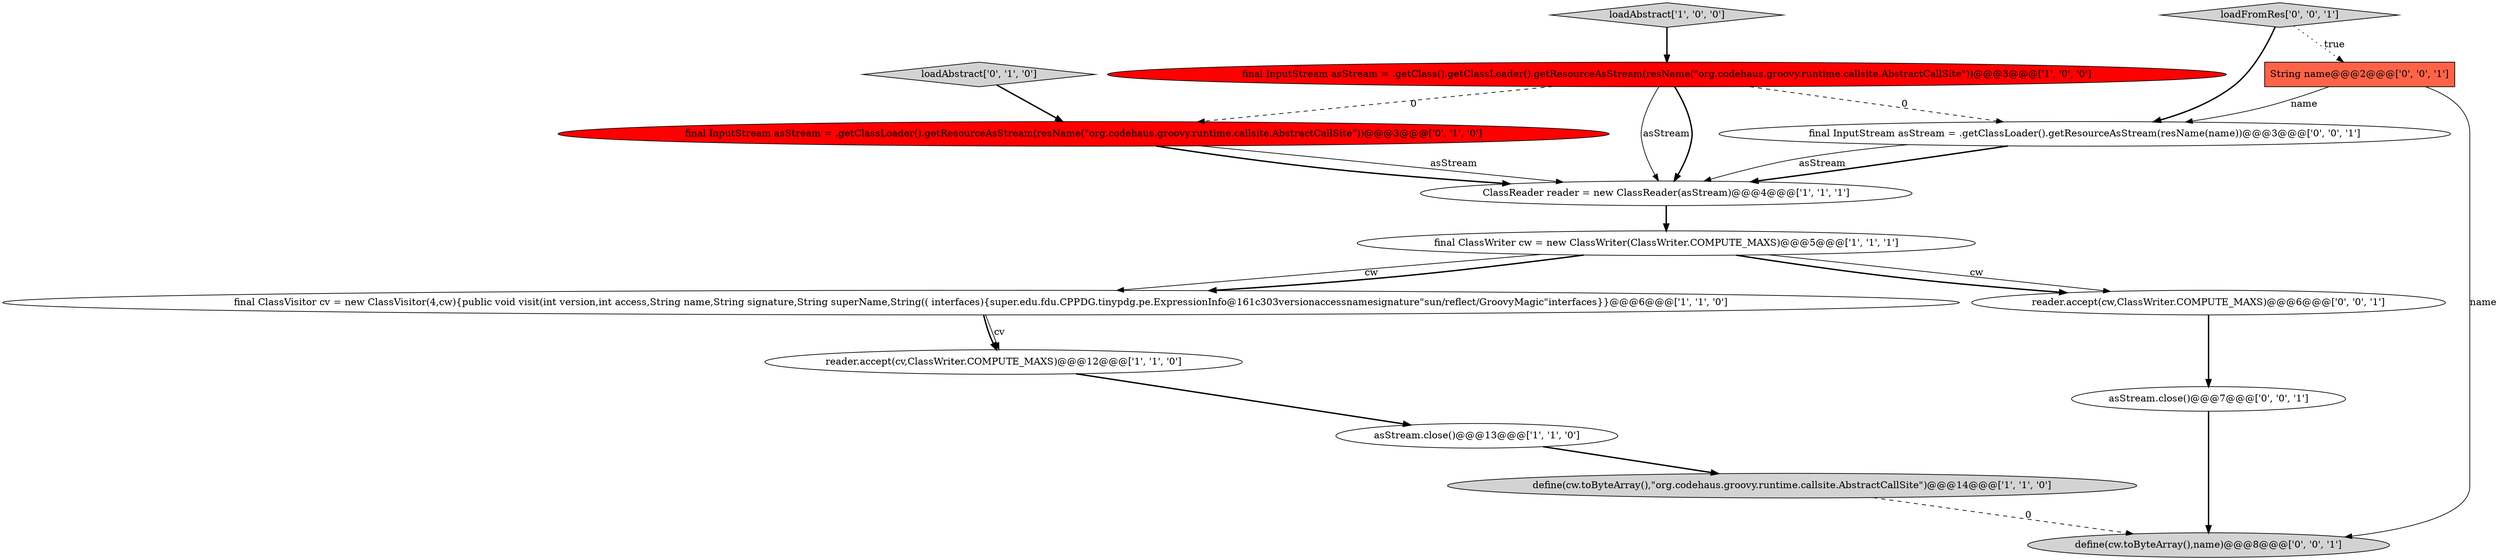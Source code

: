 digraph {
12 [style = filled, label = "reader.accept(cw,ClassWriter.COMPUTE_MAXS)@@@6@@@['0', '0', '1']", fillcolor = white, shape = ellipse image = "AAA0AAABBB3BBB"];
0 [style = filled, label = "reader.accept(cv,ClassWriter.COMPUTE_MAXS)@@@12@@@['1', '1', '0']", fillcolor = white, shape = ellipse image = "AAA0AAABBB1BBB"];
5 [style = filled, label = "loadAbstract['1', '0', '0']", fillcolor = lightgray, shape = diamond image = "AAA0AAABBB1BBB"];
14 [style = filled, label = "String name@@@2@@@['0', '0', '1']", fillcolor = tomato, shape = box image = "AAA0AAABBB3BBB"];
3 [style = filled, label = "final InputStream asStream = .getClass().getClassLoader().getResourceAsStream(resName(\"org.codehaus.groovy.runtime.callsite.AbstractCallSite\"))@@@3@@@['1', '0', '0']", fillcolor = red, shape = ellipse image = "AAA1AAABBB1BBB"];
8 [style = filled, label = "final InputStream asStream = .getClassLoader().getResourceAsStream(resName(\"org.codehaus.groovy.runtime.callsite.AbstractCallSite\"))@@@3@@@['0', '1', '0']", fillcolor = red, shape = ellipse image = "AAA1AAABBB2BBB"];
10 [style = filled, label = "loadFromRes['0', '0', '1']", fillcolor = lightgray, shape = diamond image = "AAA0AAABBB3BBB"];
11 [style = filled, label = "final InputStream asStream = .getClassLoader().getResourceAsStream(resName(name))@@@3@@@['0', '0', '1']", fillcolor = white, shape = ellipse image = "AAA0AAABBB3BBB"];
4 [style = filled, label = "asStream.close()@@@13@@@['1', '1', '0']", fillcolor = white, shape = ellipse image = "AAA0AAABBB1BBB"];
9 [style = filled, label = "loadAbstract['0', '1', '0']", fillcolor = lightgray, shape = diamond image = "AAA0AAABBB2BBB"];
2 [style = filled, label = "ClassReader reader = new ClassReader(asStream)@@@4@@@['1', '1', '1']", fillcolor = white, shape = ellipse image = "AAA0AAABBB1BBB"];
6 [style = filled, label = "final ClassWriter cw = new ClassWriter(ClassWriter.COMPUTE_MAXS)@@@5@@@['1', '1', '1']", fillcolor = white, shape = ellipse image = "AAA0AAABBB1BBB"];
1 [style = filled, label = "define(cw.toByteArray(),\"org.codehaus.groovy.runtime.callsite.AbstractCallSite\")@@@14@@@['1', '1', '0']", fillcolor = lightgray, shape = ellipse image = "AAA0AAABBB1BBB"];
7 [style = filled, label = "final ClassVisitor cv = new ClassVisitor(4,cw){public void visit(int version,int access,String name,String signature,String superName,String(( interfaces){super.edu.fdu.CPPDG.tinypdg.pe.ExpressionInfo@161c303versionaccessnamesignature\"sun/reflect/GroovyMagic\"interfaces}}@@@6@@@['1', '1', '0']", fillcolor = white, shape = ellipse image = "AAA0AAABBB1BBB"];
15 [style = filled, label = "define(cw.toByteArray(),name)@@@8@@@['0', '0', '1']", fillcolor = lightgray, shape = ellipse image = "AAA0AAABBB3BBB"];
13 [style = filled, label = "asStream.close()@@@7@@@['0', '0', '1']", fillcolor = white, shape = ellipse image = "AAA0AAABBB3BBB"];
5->3 [style = bold, label=""];
2->6 [style = bold, label=""];
1->15 [style = dashed, label="0"];
7->0 [style = solid, label="cv"];
7->0 [style = bold, label=""];
9->8 [style = bold, label=""];
11->2 [style = bold, label=""];
6->12 [style = solid, label="cw"];
10->14 [style = dotted, label="true"];
8->2 [style = solid, label="asStream"];
12->13 [style = bold, label=""];
6->7 [style = solid, label="cw"];
3->2 [style = solid, label="asStream"];
3->2 [style = bold, label=""];
8->2 [style = bold, label=""];
0->4 [style = bold, label=""];
3->8 [style = dashed, label="0"];
4->1 [style = bold, label=""];
13->15 [style = bold, label=""];
14->11 [style = solid, label="name"];
3->11 [style = dashed, label="0"];
6->7 [style = bold, label=""];
11->2 [style = solid, label="asStream"];
14->15 [style = solid, label="name"];
10->11 [style = bold, label=""];
6->12 [style = bold, label=""];
}

